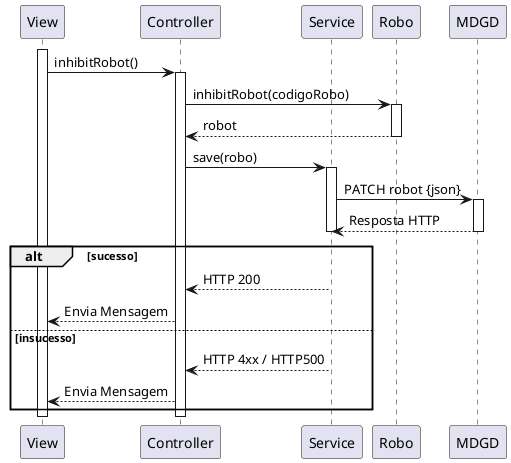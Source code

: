 @startuml sd
participant View as view
participant Controller as ctrl
participant Service as svc
participant Robo as model
participant MDGD as be

activate view
view -> ctrl : inhibitRobot()
activate ctrl
ctrl -> model : inhibitRobot(codigoRobo)
activate model
model --> ctrl : robot
deactivate model
ctrl -> svc: save(robo)
activate svc
svc -> be: PATCH robot {json}
activate be
be --> svc : Resposta HTTP
deactivate be
deactivate svc
alt sucesso 
svc --> ctrl : HTTP 200
ctrl --> view : Envia Mensagem
else insucesso
svc --> ctrl : HTTP 4xx / HTTP500
ctrl --> view : Envia Mensagem
end
deactivate view
deactivate ctrl
@enduml